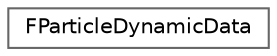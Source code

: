 digraph "Graphical Class Hierarchy"
{
 // INTERACTIVE_SVG=YES
 // LATEX_PDF_SIZE
  bgcolor="transparent";
  edge [fontname=Helvetica,fontsize=10,labelfontname=Helvetica,labelfontsize=10];
  node [fontname=Helvetica,fontsize=10,shape=box,height=0.2,width=0.4];
  rankdir="LR";
  Node0 [id="Node000000",label="FParticleDynamicData",height=0.2,width=0.4,color="grey40", fillcolor="white", style="filled",URL="$dc/dc4/classFParticleDynamicData.html",tooltip=" "];
}
